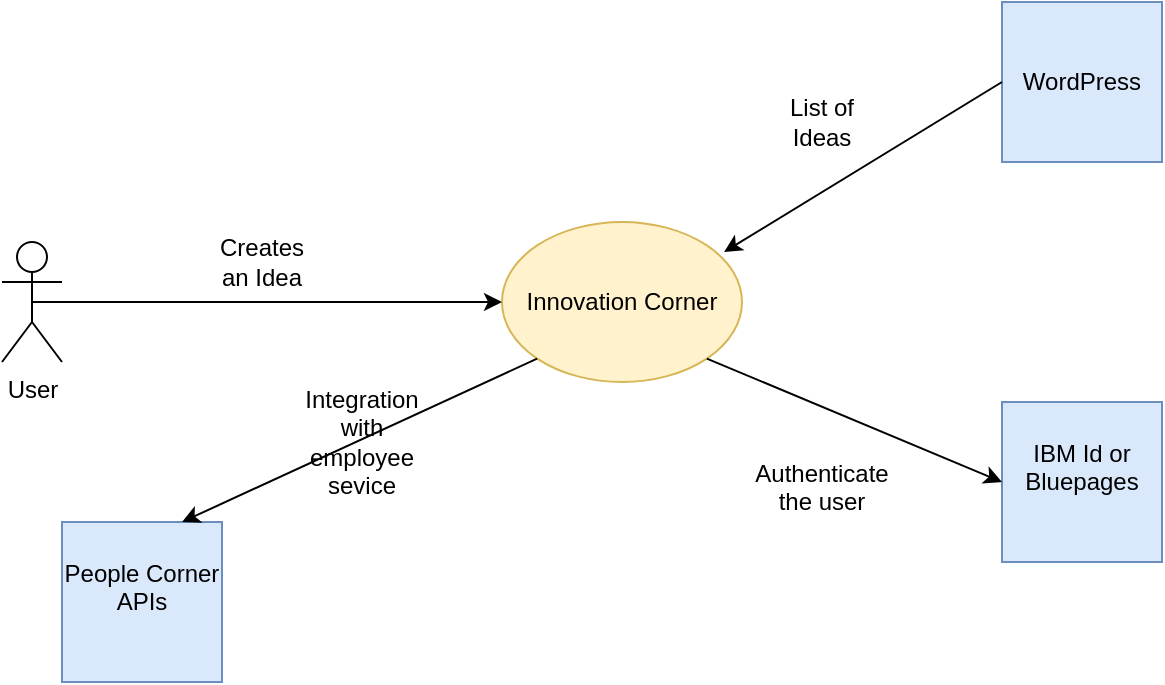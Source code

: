 <mxfile version="14.4.3" type="github">
  <diagram id="MwYBpejKwqcsYLeK8_-7" name="Page-1">
    <mxGraphModel dx="946" dy="550" grid="1" gridSize="10" guides="1" tooltips="1" connect="1" arrows="1" fold="1" page="1" pageScale="1" pageWidth="850" pageHeight="1100" math="0" shadow="0">
      <root>
        <mxCell id="0" />
        <mxCell id="1" parent="0" />
        <mxCell id="CuhL1gv8DuRKBKNDMKdK-1" value="Innovation Corner" style="ellipse;whiteSpace=wrap;html=1;fillColor=#fff2cc;strokeColor=#d6b656;" vertex="1" parent="1">
          <mxGeometry x="380" y="250" width="120" height="80" as="geometry" />
        </mxCell>
        <mxCell id="CuhL1gv8DuRKBKNDMKdK-2" value="User" style="shape=umlActor;verticalLabelPosition=bottom;verticalAlign=top;html=1;outlineConnect=0;" vertex="1" parent="1">
          <mxGeometry x="130" y="260" width="30" height="60" as="geometry" />
        </mxCell>
        <mxCell id="CuhL1gv8DuRKBKNDMKdK-3" value="" style="endArrow=classic;html=1;exitX=0.5;exitY=0.5;exitDx=0;exitDy=0;exitPerimeter=0;entryX=0;entryY=0.5;entryDx=0;entryDy=0;" edge="1" parent="1" source="CuhL1gv8DuRKBKNDMKdK-2" target="CuhL1gv8DuRKBKNDMKdK-1">
          <mxGeometry width="50" height="50" relative="1" as="geometry">
            <mxPoint x="400" y="320" as="sourcePoint" />
            <mxPoint x="450" y="270" as="targetPoint" />
          </mxGeometry>
        </mxCell>
        <mxCell id="CuhL1gv8DuRKBKNDMKdK-4" value="Creates an Idea" style="text;html=1;strokeColor=none;fillColor=none;align=center;verticalAlign=middle;whiteSpace=wrap;rounded=0;" vertex="1" parent="1">
          <mxGeometry x="240" y="260" width="40" height="20" as="geometry" />
        </mxCell>
        <mxCell id="CuhL1gv8DuRKBKNDMKdK-5" value="WordPress" style="whiteSpace=wrap;html=1;aspect=fixed;fillColor=#dae8fc;strokeColor=#6c8ebf;" vertex="1" parent="1">
          <mxGeometry x="630" y="140" width="80" height="80" as="geometry" />
        </mxCell>
        <mxCell id="CuhL1gv8DuRKBKNDMKdK-6" value="" style="endArrow=classic;html=1;exitX=0;exitY=0.5;exitDx=0;exitDy=0;entryX=0.925;entryY=0.188;entryDx=0;entryDy=0;entryPerimeter=0;" edge="1" parent="1" source="CuhL1gv8DuRKBKNDMKdK-5" target="CuhL1gv8DuRKBKNDMKdK-1">
          <mxGeometry width="50" height="50" relative="1" as="geometry">
            <mxPoint x="400" y="320" as="sourcePoint" />
            <mxPoint x="450" y="270" as="targetPoint" />
          </mxGeometry>
        </mxCell>
        <mxCell id="CuhL1gv8DuRKBKNDMKdK-7" value="List of Ideas" style="text;html=1;strokeColor=none;fillColor=none;align=center;verticalAlign=middle;whiteSpace=wrap;rounded=0;" vertex="1" parent="1">
          <mxGeometry x="520" y="190" width="40" height="20" as="geometry" />
        </mxCell>
        <mxCell id="CuhL1gv8DuRKBKNDMKdK-8" value="&lt;div&gt;IBM Id or Bluepages &lt;br&gt;&lt;/div&gt;&lt;div&gt;&lt;br&gt;&lt;/div&gt;" style="whiteSpace=wrap;html=1;aspect=fixed;fillColor=#dae8fc;strokeColor=#6c8ebf;" vertex="1" parent="1">
          <mxGeometry x="630" y="340" width="80" height="80" as="geometry" />
        </mxCell>
        <mxCell id="CuhL1gv8DuRKBKNDMKdK-9" value="" style="endArrow=classic;html=1;exitX=1;exitY=1;exitDx=0;exitDy=0;entryX=0;entryY=0.5;entryDx=0;entryDy=0;" edge="1" parent="1" source="CuhL1gv8DuRKBKNDMKdK-1" target="CuhL1gv8DuRKBKNDMKdK-8">
          <mxGeometry width="50" height="50" relative="1" as="geometry">
            <mxPoint x="640" y="190" as="sourcePoint" />
            <mxPoint x="501" y="275.04" as="targetPoint" />
          </mxGeometry>
        </mxCell>
        <mxCell id="CuhL1gv8DuRKBKNDMKdK-11" value="&lt;div&gt;Authenticate the user&lt;/div&gt;&lt;div&gt;&lt;br&gt;&lt;/div&gt;" style="text;html=1;strokeColor=none;fillColor=none;align=center;verticalAlign=middle;whiteSpace=wrap;rounded=0;" vertex="1" parent="1">
          <mxGeometry x="520" y="380" width="40" height="20" as="geometry" />
        </mxCell>
        <mxCell id="CuhL1gv8DuRKBKNDMKdK-12" value="&lt;div&gt;People Corner APIs&lt;br&gt;&lt;/div&gt;&lt;div&gt;&lt;br&gt;&lt;/div&gt;" style="whiteSpace=wrap;html=1;aspect=fixed;fillColor=#dae8fc;strokeColor=#6c8ebf;" vertex="1" parent="1">
          <mxGeometry x="160" y="400" width="80" height="80" as="geometry" />
        </mxCell>
        <mxCell id="CuhL1gv8DuRKBKNDMKdK-13" value="" style="endArrow=classic;html=1;entryX=0.75;entryY=0;entryDx=0;entryDy=0;exitX=0;exitY=1;exitDx=0;exitDy=0;" edge="1" parent="1" source="CuhL1gv8DuRKBKNDMKdK-1" target="CuhL1gv8DuRKBKNDMKdK-12">
          <mxGeometry width="50" height="50" relative="1" as="geometry">
            <mxPoint x="280" y="360" as="sourcePoint" />
            <mxPoint x="640" y="390" as="targetPoint" />
          </mxGeometry>
        </mxCell>
        <mxCell id="CuhL1gv8DuRKBKNDMKdK-14" value="Integration with employee sevice" style="text;html=1;strokeColor=none;fillColor=none;align=center;verticalAlign=middle;whiteSpace=wrap;rounded=0;" vertex="1" parent="1">
          <mxGeometry x="290" y="350" width="40" height="20" as="geometry" />
        </mxCell>
      </root>
    </mxGraphModel>
  </diagram>
</mxfile>
